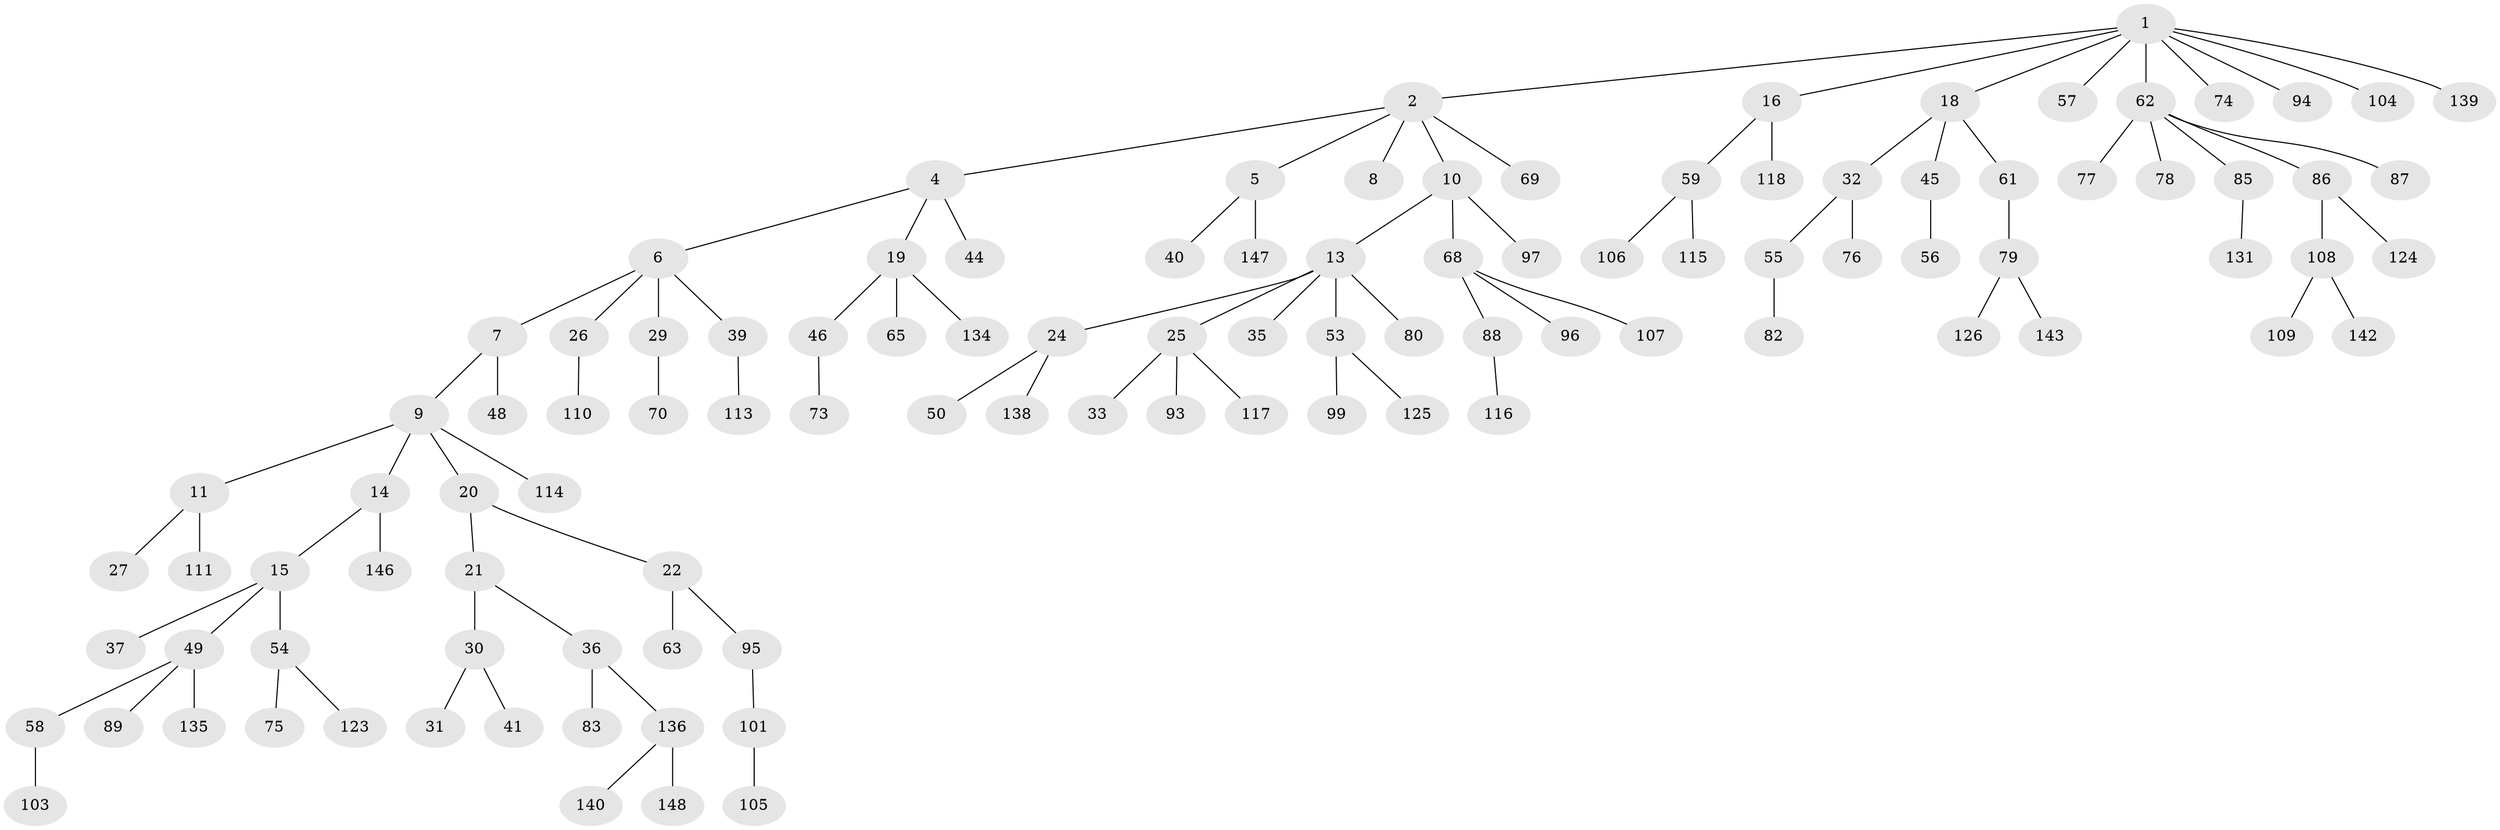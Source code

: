 // Generated by graph-tools (version 1.1) at 2025/24/03/03/25 07:24:07]
// undirected, 107 vertices, 106 edges
graph export_dot {
graph [start="1"]
  node [color=gray90,style=filled];
  1 [super="+42"];
  2 [super="+3"];
  4 [super="+141"];
  5;
  6;
  7;
  8;
  9 [super="+12"];
  10;
  11;
  13 [super="+23"];
  14;
  15 [super="+38"];
  16 [super="+17"];
  18 [super="+51"];
  19;
  20 [super="+34"];
  21 [super="+137"];
  22 [super="+28"];
  24 [super="+130"];
  25 [super="+145"];
  26 [super="+43"];
  27;
  29 [super="+67"];
  30;
  31 [super="+127"];
  32;
  33 [super="+98"];
  35;
  36 [super="+92"];
  37;
  39 [super="+66"];
  40 [super="+129"];
  41 [super="+47"];
  44;
  45;
  46 [super="+52"];
  48 [super="+72"];
  49 [super="+81"];
  50;
  53 [super="+102"];
  54 [super="+60"];
  55 [super="+133"];
  56 [super="+84"];
  57;
  58;
  59 [super="+100"];
  61 [super="+90"];
  62 [super="+64"];
  63;
  65 [super="+71"];
  68 [super="+91"];
  69 [super="+112"];
  70;
  73;
  74;
  75;
  76;
  77 [super="+120"];
  78;
  79 [super="+121"];
  80;
  82;
  83;
  85;
  86;
  87;
  88;
  89;
  93;
  94;
  95 [super="+128"];
  96;
  97 [super="+119"];
  99;
  101;
  103;
  104;
  105;
  106;
  107;
  108 [super="+122"];
  109;
  110;
  111;
  113;
  114;
  115;
  116;
  117;
  118;
  123;
  124;
  125 [super="+132"];
  126;
  131;
  134;
  135;
  136 [super="+144"];
  138;
  139;
  140;
  142;
  143;
  146;
  147;
  148;
  1 -- 2;
  1 -- 16;
  1 -- 18;
  1 -- 62;
  1 -- 94;
  1 -- 104;
  1 -- 139;
  1 -- 74;
  1 -- 57;
  2 -- 4;
  2 -- 69;
  2 -- 5;
  2 -- 8;
  2 -- 10;
  4 -- 6;
  4 -- 19;
  4 -- 44;
  5 -- 40;
  5 -- 147;
  6 -- 7;
  6 -- 26;
  6 -- 29;
  6 -- 39;
  7 -- 9;
  7 -- 48;
  9 -- 11;
  9 -- 14;
  9 -- 114;
  9 -- 20;
  10 -- 13;
  10 -- 68;
  10 -- 97;
  11 -- 27;
  11 -- 111;
  13 -- 24;
  13 -- 25;
  13 -- 35;
  13 -- 53;
  13 -- 80;
  14 -- 15;
  14 -- 146;
  15 -- 37;
  15 -- 49;
  15 -- 54;
  16 -- 118;
  16 -- 59;
  18 -- 32;
  18 -- 45;
  18 -- 61;
  19 -- 46;
  19 -- 65;
  19 -- 134;
  20 -- 21;
  20 -- 22;
  21 -- 30;
  21 -- 36;
  22 -- 63;
  22 -- 95;
  24 -- 50;
  24 -- 138;
  25 -- 33;
  25 -- 93;
  25 -- 117;
  26 -- 110;
  29 -- 70;
  30 -- 31;
  30 -- 41;
  32 -- 55;
  32 -- 76;
  36 -- 83;
  36 -- 136;
  39 -- 113;
  45 -- 56;
  46 -- 73;
  49 -- 58;
  49 -- 89;
  49 -- 135;
  53 -- 99;
  53 -- 125;
  54 -- 75;
  54 -- 123;
  55 -- 82;
  58 -- 103;
  59 -- 106;
  59 -- 115;
  61 -- 79;
  62 -- 85;
  62 -- 86;
  62 -- 87;
  62 -- 78;
  62 -- 77;
  68 -- 88;
  68 -- 107;
  68 -- 96;
  79 -- 143;
  79 -- 126;
  85 -- 131;
  86 -- 108;
  86 -- 124;
  88 -- 116;
  95 -- 101;
  101 -- 105;
  108 -- 109;
  108 -- 142;
  136 -- 140;
  136 -- 148;
}
